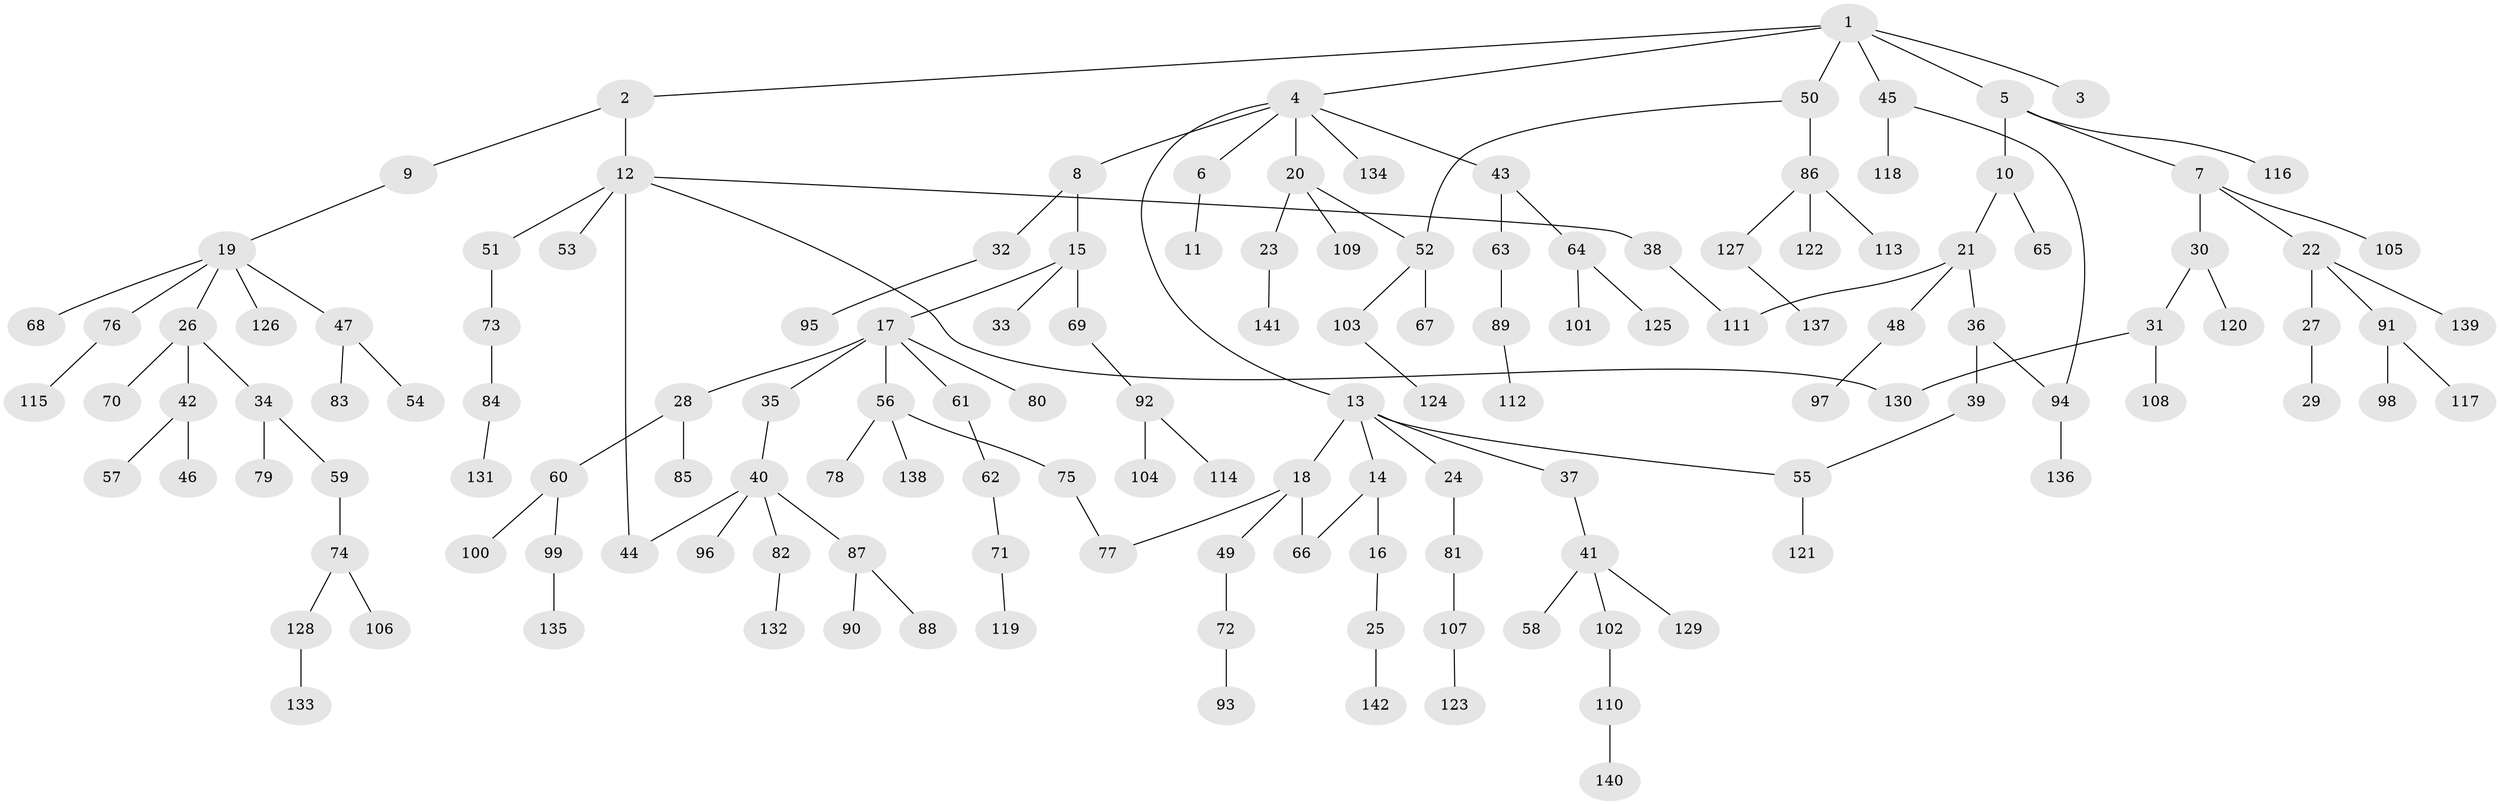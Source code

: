// coarse degree distribution, {6: 0.04, 7: 0.01, 1: 0.44, 8: 0.01, 5: 0.06, 3: 0.09, 4: 0.01, 2: 0.34}
// Generated by graph-tools (version 1.1) at 2025/23/03/03/25 07:23:33]
// undirected, 142 vertices, 149 edges
graph export_dot {
graph [start="1"]
  node [color=gray90,style=filled];
  1;
  2;
  3;
  4;
  5;
  6;
  7;
  8;
  9;
  10;
  11;
  12;
  13;
  14;
  15;
  16;
  17;
  18;
  19;
  20;
  21;
  22;
  23;
  24;
  25;
  26;
  27;
  28;
  29;
  30;
  31;
  32;
  33;
  34;
  35;
  36;
  37;
  38;
  39;
  40;
  41;
  42;
  43;
  44;
  45;
  46;
  47;
  48;
  49;
  50;
  51;
  52;
  53;
  54;
  55;
  56;
  57;
  58;
  59;
  60;
  61;
  62;
  63;
  64;
  65;
  66;
  67;
  68;
  69;
  70;
  71;
  72;
  73;
  74;
  75;
  76;
  77;
  78;
  79;
  80;
  81;
  82;
  83;
  84;
  85;
  86;
  87;
  88;
  89;
  90;
  91;
  92;
  93;
  94;
  95;
  96;
  97;
  98;
  99;
  100;
  101;
  102;
  103;
  104;
  105;
  106;
  107;
  108;
  109;
  110;
  111;
  112;
  113;
  114;
  115;
  116;
  117;
  118;
  119;
  120;
  121;
  122;
  123;
  124;
  125;
  126;
  127;
  128;
  129;
  130;
  131;
  132;
  133;
  134;
  135;
  136;
  137;
  138;
  139;
  140;
  141;
  142;
  1 -- 2;
  1 -- 3;
  1 -- 4;
  1 -- 5;
  1 -- 45;
  1 -- 50;
  2 -- 9;
  2 -- 12;
  4 -- 6;
  4 -- 8;
  4 -- 13;
  4 -- 20;
  4 -- 43;
  4 -- 134;
  5 -- 7;
  5 -- 10;
  5 -- 116;
  6 -- 11;
  7 -- 22;
  7 -- 30;
  7 -- 105;
  8 -- 15;
  8 -- 32;
  9 -- 19;
  10 -- 21;
  10 -- 65;
  12 -- 38;
  12 -- 51;
  12 -- 53;
  12 -- 44;
  12 -- 130;
  13 -- 14;
  13 -- 18;
  13 -- 24;
  13 -- 37;
  13 -- 55;
  14 -- 16;
  14 -- 66;
  15 -- 17;
  15 -- 33;
  15 -- 69;
  16 -- 25;
  17 -- 28;
  17 -- 35;
  17 -- 56;
  17 -- 61;
  17 -- 80;
  18 -- 49;
  18 -- 77;
  18 -- 66;
  19 -- 26;
  19 -- 47;
  19 -- 68;
  19 -- 76;
  19 -- 126;
  20 -- 23;
  20 -- 109;
  20 -- 52;
  21 -- 36;
  21 -- 48;
  21 -- 111;
  22 -- 27;
  22 -- 91;
  22 -- 139;
  23 -- 141;
  24 -- 81;
  25 -- 142;
  26 -- 34;
  26 -- 42;
  26 -- 70;
  27 -- 29;
  28 -- 60;
  28 -- 85;
  30 -- 31;
  30 -- 120;
  31 -- 108;
  31 -- 130;
  32 -- 95;
  34 -- 59;
  34 -- 79;
  35 -- 40;
  36 -- 39;
  36 -- 94;
  37 -- 41;
  38 -- 111;
  39 -- 55;
  40 -- 44;
  40 -- 82;
  40 -- 87;
  40 -- 96;
  41 -- 58;
  41 -- 102;
  41 -- 129;
  42 -- 46;
  42 -- 57;
  43 -- 63;
  43 -- 64;
  45 -- 94;
  45 -- 118;
  47 -- 54;
  47 -- 83;
  48 -- 97;
  49 -- 72;
  50 -- 52;
  50 -- 86;
  51 -- 73;
  52 -- 67;
  52 -- 103;
  55 -- 121;
  56 -- 75;
  56 -- 78;
  56 -- 138;
  59 -- 74;
  60 -- 99;
  60 -- 100;
  61 -- 62;
  62 -- 71;
  63 -- 89;
  64 -- 101;
  64 -- 125;
  69 -- 92;
  71 -- 119;
  72 -- 93;
  73 -- 84;
  74 -- 106;
  74 -- 128;
  75 -- 77;
  76 -- 115;
  81 -- 107;
  82 -- 132;
  84 -- 131;
  86 -- 113;
  86 -- 122;
  86 -- 127;
  87 -- 88;
  87 -- 90;
  89 -- 112;
  91 -- 98;
  91 -- 117;
  92 -- 104;
  92 -- 114;
  94 -- 136;
  99 -- 135;
  102 -- 110;
  103 -- 124;
  107 -- 123;
  110 -- 140;
  127 -- 137;
  128 -- 133;
}

